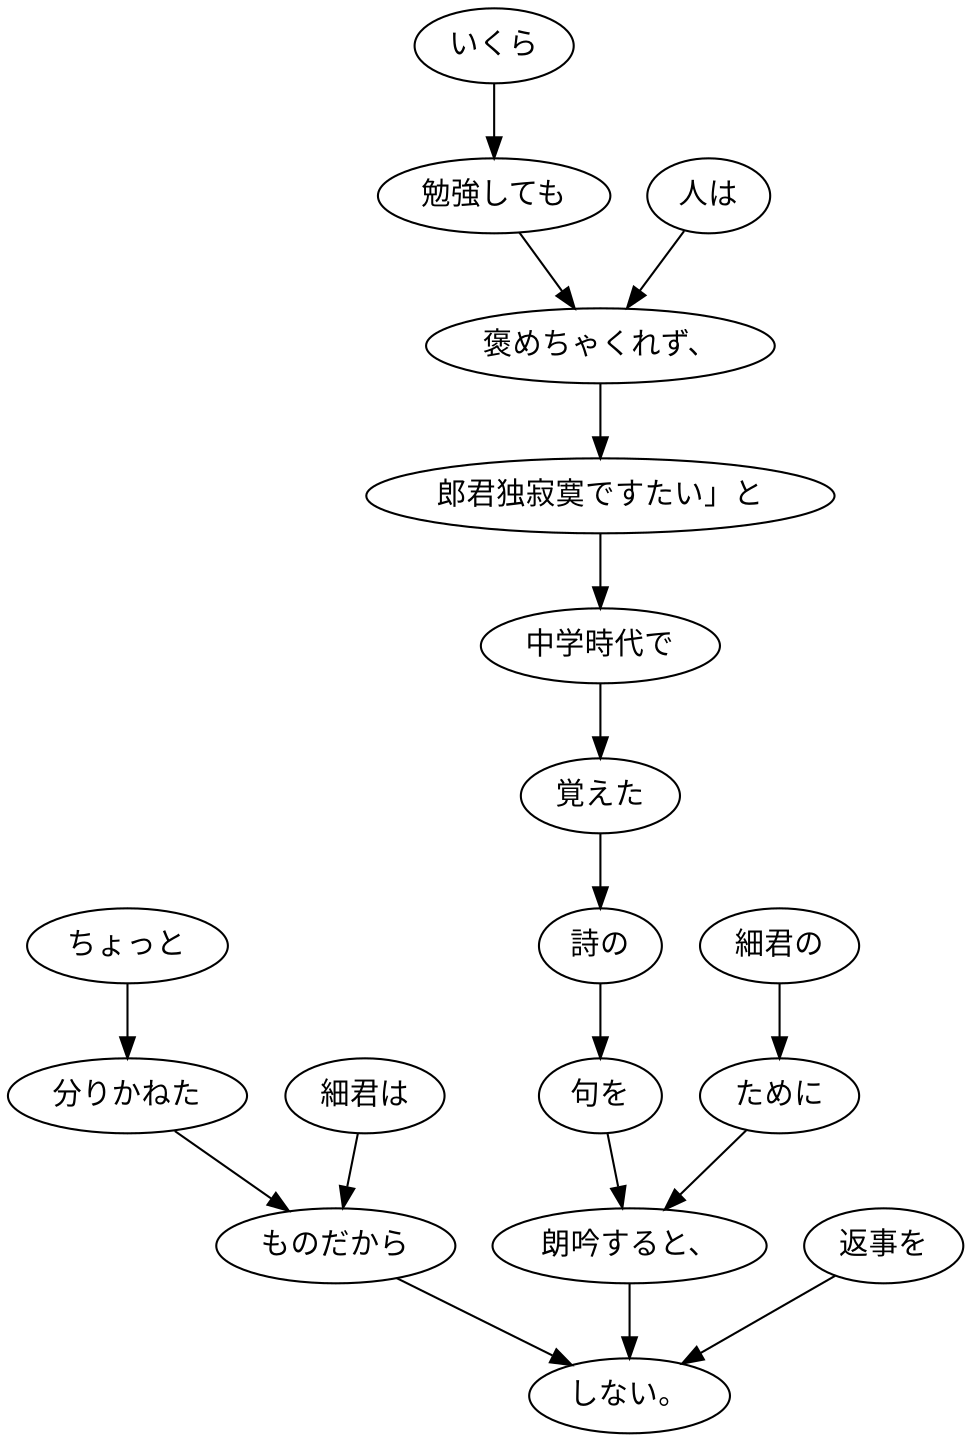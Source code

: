 digraph graph3103 {
	node0 [label="いくら"];
	node1 [label="勉強しても"];
	node2 [label="人は"];
	node3 [label="褒めちゃくれず、"];
	node4 [label="郎君独寂寞ですたい」と"];
	node5 [label="中学時代で"];
	node6 [label="覚えた"];
	node7 [label="詩の"];
	node8 [label="句を"];
	node9 [label="細君の"];
	node10 [label="ために"];
	node11 [label="朗吟すると、"];
	node12 [label="細君は"];
	node13 [label="ちょっと"];
	node14 [label="分りかねた"];
	node15 [label="ものだから"];
	node16 [label="返事を"];
	node17 [label="しない。"];
	node0 -> node1;
	node1 -> node3;
	node2 -> node3;
	node3 -> node4;
	node4 -> node5;
	node5 -> node6;
	node6 -> node7;
	node7 -> node8;
	node8 -> node11;
	node9 -> node10;
	node10 -> node11;
	node11 -> node17;
	node12 -> node15;
	node13 -> node14;
	node14 -> node15;
	node15 -> node17;
	node16 -> node17;
}
